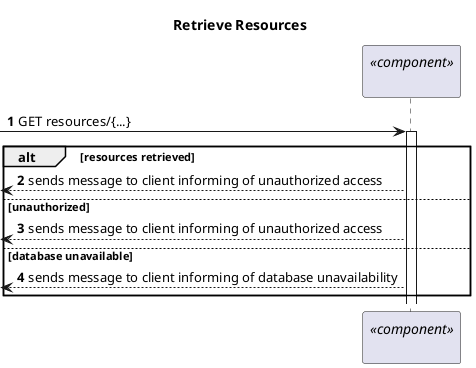 @startuml Process View - Level 2

autonumber
skinparam packageStyle rect

title Retrieve Resources

participant "       " as DAM <<component>>

-> DAM: GET resources/{...}

activate DAM

alt resources retrieved

  <-- DAM: sends message to client informing of unauthorized access

else unauthorized

  <-- DAM: sends message to client informing of unauthorized access

else database unavailable

  <-- DAM: sends message to client informing of database unavailability

end

@enduml